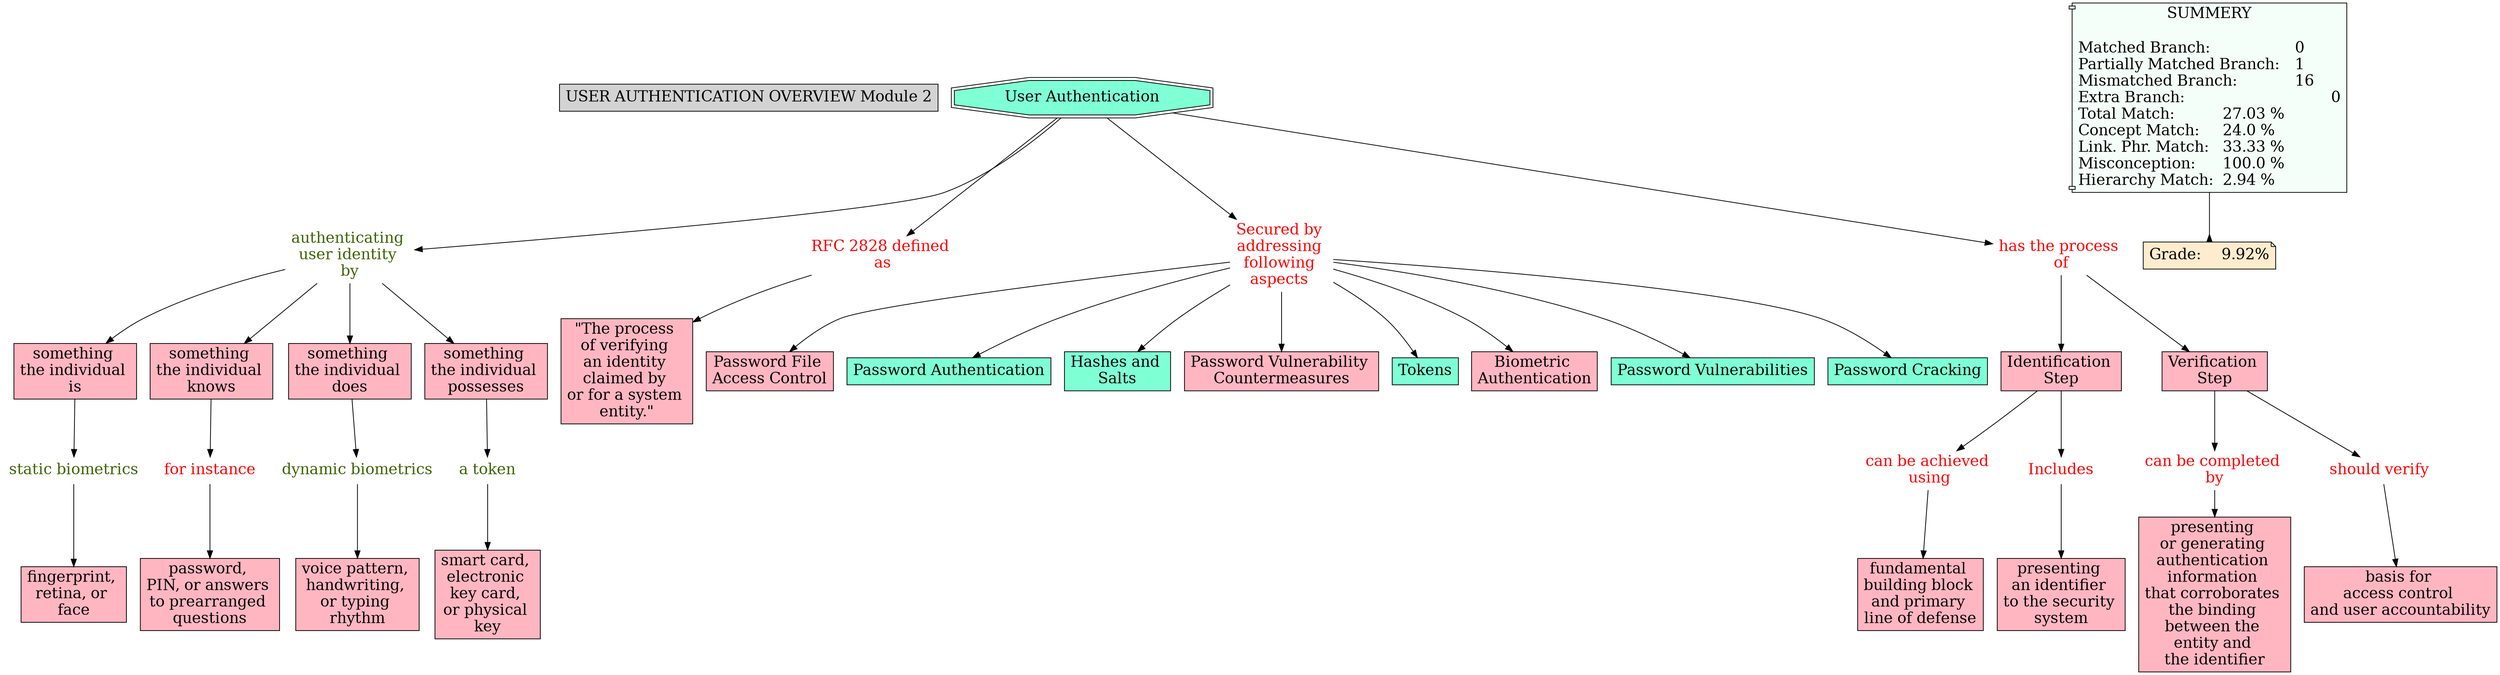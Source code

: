 // The Round Table
digraph {
	"1S3Z7MBCZ-13LSBRL-9HM" [label="USER AUTHENTICATION OVERVIEW Module 2" Gsplines=true fontsize=20 shape=rect style=filled]
	"1SX6VWZ94-1T3BZHH-5R8" [label="authenticating 
user identity 
by" Gsplines=true fontcolor="#3B6300" fontsize=20 shape=none]
	"1SX6VWZ8W-225X8FQ-5HH" [label="something 
the individual 
is" Gsplines=true fillcolor="#FFB6C1" fontsize=20 shape=rect style=filled]
	"1SX6VWZ94-1T3BZHH-5R8" -> "1SX6VWZ8W-225X8FQ-5HH" [constraint=true]
	"1SX6VWZ8W-1MDX62Z-5HL" [label="User Authentication
" Gsplines=true fillcolor=aquamarine fontsize=20 shape=doubleoctagon style=filled]
	"1SX6VWZ92-204ZBPY-5NL" [label="RFC 2828 defined 
as" Gsplines=true fontcolor=red fontsize=20 shape=none]
	"1SX6VWZ8W-1MDX62Z-5HL" -> "1SX6VWZ92-204ZBPY-5NL" [constraint=true]
	"1SX6VWZ92-PG1XCV-5P2" [label="Secured by 
addressing 
following 
aspects " Gsplines=true fontcolor=red fontsize=20 shape=none]
	"1SX6VWZ8Y-369GKQ-5K1" [label="Password File 
Access Control
" Gsplines=true fillcolor="#FFB6C1" fontsize=20 shape=rect style=filled]
	"1SX6VWZ92-PG1XCV-5P2" -> "1SX6VWZ8Y-369GKQ-5K1" [constraint=true]
	"1SX6VWZ90-MJYXTQ-5LM" [label="can be achieved 
using" Gsplines=true fontcolor=red fontsize=20 shape=none]
	"1SX6VWZ8Y-27M77YW-5JN" [label="fundamental 
building block 
and primary 
line of defense
" Gsplines=true fillcolor="#FFB6C1" fontsize=20 shape=rect style=filled]
	"1SX6VWZ90-MJYXTQ-5LM" -> "1SX6VWZ8Y-27M77YW-5JN" [constraint=true]
	"1SX6VWZ8W-1MDX62Z-5HL" [label="User Authentication
" Gsplines=true fillcolor=aquamarine fontsize=20 shape=doubleoctagon style=filled]
	"1SX6VWZ94-26DSKH1-5QN" [label="has the process 
of" Gsplines=true fontcolor=red fontsize=20 shape=none]
	"1SX6VWZ8W-1MDX62Z-5HL" -> "1SX6VWZ94-26DSKH1-5QN" [constraint=true]
	"1SX6VWZ95-82H3XM-5S6" [label="for instance
" Gsplines=true fontcolor=red fontsize=20 shape=none]
	"1SX6VWZ8X-18ZP5H2-5JG" [label="password, 
PIN, or answers 
to prearranged 
questions" Gsplines=true fillcolor="#FFB6C1" fontsize=20 shape=rect style=filled]
	"1SX6VWZ95-82H3XM-5S6" -> "1SX6VWZ8X-18ZP5H2-5JG" [constraint=true]
	"1SX6VWZ8V-13FVP9F-5H9" [label="Identification 
Step" Gsplines=true fillcolor="#FFB6C1" fontsize=20 shape=rect style=filled]
	"1SX6VWZ8Z-29Q0ZK3-5L4" [label=Includes Gsplines=true fontcolor=red fontsize=20 shape=none]
	"1SX6VWZ8V-13FVP9F-5H9" -> "1SX6VWZ8Z-29Q0ZK3-5L4" [constraint=true]
	"1SX6VWZ94-1T3BZHH-5R8" [label="authenticating 
user identity 
by" Gsplines=true fontcolor="#3B6300" fontsize=20 shape=none]
	"1SX6VWZ8W-1MQK70D-5HP" [label="something 
the individual 
knows" Gsplines=true fillcolor="#FFB6C1" fontsize=20 shape=rect style=filled]
	"1SX6VWZ94-1T3BZHH-5R8" -> "1SX6VWZ8W-1MQK70D-5HP" [constraint=true]
	"1SX6VWZ96-1FGSRTN-5SQ" [label="dynamic biometrics
" Gsplines=true fontcolor="#3B6300" fontsize=20 shape=none]
	"1SX6VWZ8X-LPQ1PR-5JC" [label="voice pattern, 
handwriting, 
or typing 
rhythm" Gsplines=true fillcolor="#FFB6C1" fontsize=20 shape=rect style=filled]
	"1SX6VWZ96-1FGSRTN-5SQ" -> "1SX6VWZ8X-LPQ1PR-5JC" [constraint=true]
	"1SX6VWZ92-PG1XCV-5P2" [label="Secured by 
addressing 
following 
aspects " Gsplines=true fontcolor=red fontsize=20 shape=none]
	"1SX6VWZ8Y-20TP3L8-5K4" [label="Password Authentication
" Gsplines=true fillcolor=aquamarine fontsize=20 shape=rect style=filled]
	"1SX6VWZ92-PG1XCV-5P2" -> "1SX6VWZ8Y-20TP3L8-5K4" [constraint=true]
	"1SX6VWZ8W-N5BL4N-5HS" [label="something 
the individual 
does" Gsplines=true fillcolor="#FFB6C1" fontsize=20 shape=rect style=filled]
	"1SX6VWZ96-1FGSRTN-5SQ" [label="dynamic biometrics
" Gsplines=true fontcolor="#3B6300" fontsize=20 shape=none]
	"1SX6VWZ8W-N5BL4N-5HS" -> "1SX6VWZ96-1FGSRTN-5SQ" [constraint=true]
	"1SX6VWZ94-1T3BZHH-5R8" [label="authenticating 
user identity 
by" Gsplines=true fontcolor="#3B6300" fontsize=20 shape=none]
	"1SX6VWZ8V-1WFTVCZ-5H6" [label="something 
the individual 
possesses" Gsplines=true fillcolor="#FFB6C1" fontsize=20 shape=rect style=filled]
	"1SX6VWZ94-1T3BZHH-5R8" -> "1SX6VWZ8V-1WFTVCZ-5H6" [constraint=true]
	"1SX6VWZ8W-1MDX62Z-5HL" [label="User Authentication
" Gsplines=true fillcolor=aquamarine fontsize=20 shape=doubleoctagon style=filled]
	"1SX6VWZ92-PG1XCV-5P2" [label="Secured by 
addressing 
following 
aspects " Gsplines=true fontcolor=red fontsize=20 shape=none]
	"1SX6VWZ8W-1MDX62Z-5HL" -> "1SX6VWZ92-PG1XCV-5P2" [constraint=true]
	"1SX6VWZ92-PG1XCV-5P2" [label="Secured by 
addressing 
following 
aspects " Gsplines=true fontcolor=red fontsize=20 shape=none]
	"1SX6VWZ8Z-249PVVS-5KB" [label="Hashes and 
Salts" Gsplines=true fillcolor=aquamarine fontsize=20 shape=rect style=filled]
	"1SX6VWZ92-PG1XCV-5P2" -> "1SX6VWZ8Z-249PVVS-5KB" [constraint=true]
	"1SX6VWZ91-PGDML3-5MM" [label="can be completed 
by" Gsplines=true fontcolor=red fontsize=20 shape=none]
	"1SX6VWZ8Y-1GKN55L-5JY" [label="presenting 
or generating 
authentication 
information 
that corroborates 
the binding 
between the 
entity and 
the identifier
" Gsplines=true fillcolor="#FFB6C1" fontsize=20 shape=rect style=filled]
	"1SX6VWZ91-PGDML3-5MM" -> "1SX6VWZ8Y-1GKN55L-5JY" [constraint=true]
	"1SX6VWZ8W-1SBRHG4-5HD" [label="Verification 
Step" Gsplines=true fillcolor="#FFB6C1" fontsize=20 shape=rect style=filled]
	"1SX6VWZ91-PGDML3-5MM" [label="can be completed 
by" Gsplines=true fontcolor=red fontsize=20 shape=none]
	"1SX6VWZ8W-1SBRHG4-5HD" -> "1SX6VWZ91-PGDML3-5MM" [constraint=true]
	"1SX6VWZ8W-1MDX62Z-5HL" [label="User Authentication
" Gsplines=true fillcolor=aquamarine fontsize=20 shape=doubleoctagon style=filled]
	"1SX6VWZ94-1T3BZHH-5R8" [label="authenticating 
user identity 
by" Gsplines=true fontcolor="#3B6300" fontsize=20 shape=none]
	"1SX6VWZ8W-1MDX62Z-5HL" -> "1SX6VWZ94-1T3BZHH-5R8" [constraint=true]
	"1SX6VWZ8W-1MQK70D-5HP" [label="something 
the individual 
knows" Gsplines=true fillcolor="#FFB6C1" fontsize=20 shape=rect style=filled]
	"1SX6VWZ95-82H3XM-5S6" [label="for instance
" Gsplines=true fontcolor=red fontsize=20 shape=none]
	"1SX6VWZ8W-1MQK70D-5HP" -> "1SX6VWZ95-82H3XM-5S6" [constraint=true]
	"1SX6VWZ90-25Y1T49-5M3" [label="should verify 
" Gsplines=true fontcolor=red fontsize=20 shape=none]
	"1SX6VWZ8Y-NGBKJ5-5JV" [label="basis for 
access control 
and user accountability
" Gsplines=true fillcolor="#FFB6C1" fontsize=20 shape=rect style=filled]
	"1SX6VWZ90-25Y1T49-5M3" -> "1SX6VWZ8Y-NGBKJ5-5JV" [constraint=true]
	"1SX6VWZ94-26DSKH1-5QN" [label="has the process 
of" Gsplines=true fontcolor=red fontsize=20 shape=none]
	"1SX6VWZ8V-13FVP9F-5H9" [label="Identification 
Step" Gsplines=true fillcolor="#FFB6C1" fontsize=20 shape=rect style=filled]
	"1SX6VWZ94-26DSKH1-5QN" -> "1SX6VWZ8V-13FVP9F-5H9" [constraint=true]
	"1SX6VWZ8Z-29Q0ZK3-5L4" [label=Includes Gsplines=true fontcolor=red fontsize=20 shape=none]
	"1SX6VWZ8Y-165JWQ3-5JR" [label="presenting 
an identifier 
to the security 
system" Gsplines=true fillcolor="#FFB6C1" fontsize=20 shape=rect style=filled]
	"1SX6VWZ8Z-29Q0ZK3-5L4" -> "1SX6VWZ8Y-165JWQ3-5JR" [constraint=true]
	"1SX6VWZ92-204ZBPY-5NL" [label="RFC 2828 defined 
as" Gsplines=true fontcolor=red fontsize=20 shape=none]
	"1SX6VWZ8V-22CX572-5H2" [label="\"The process 
of verifying 
an identity 
claimed by 
or for a system 
entity.\"" Gsplines=true fillcolor="#FFB6C1" fontsize=20 shape=rect style=filled]
	"1SX6VWZ92-204ZBPY-5NL" -> "1SX6VWZ8V-22CX572-5H2" [constraint=true]
	"1SX6VWZ8W-225X8FQ-5HH" [label="something 
the individual 
is" Gsplines=true fillcolor="#FFB6C1" fontsize=20 shape=rect style=filled]
	"1SX6VWZ92-26X6M0V-5N3" [label="static biometrics
" Gsplines=true fontcolor="#3B6300" fontsize=20 shape=none]
	"1SX6VWZ8W-225X8FQ-5HH" -> "1SX6VWZ92-26X6M0V-5N3" [constraint=true]
	"1SX6VWZ92-PG1XCV-5P2" [label="Secured by 
addressing 
following 
aspects " Gsplines=true fontcolor=red fontsize=20 shape=none]
	"1SX6VWZ8X-651CDN-5JK" [label="Password Vulnerability 
Countermeasures" Gsplines=true fillcolor="#FFB6C1" fontsize=20 shape=rect style=filled]
	"1SX6VWZ92-PG1XCV-5P2" -> "1SX6VWZ8X-651CDN-5JK" [constraint=true]
	"1SX6VWZ92-PG1XCV-5P2" [label="Secured by 
addressing 
following 
aspects " Gsplines=true fontcolor=red fontsize=20 shape=none]
	"1SX6VWZ8W-J49Z6K-5HZ" [label=Tokens Gsplines=true fillcolor=aquamarine fontsize=20 shape=rect style=filled]
	"1SX6VWZ92-PG1XCV-5P2" -> "1SX6VWZ8W-J49Z6K-5HZ" [constraint=true]
	"1SX6VWZ92-PG1XCV-5P2" [label="Secured by 
addressing 
following 
aspects " Gsplines=true fontcolor=red fontsize=20 shape=none]
	"1SX6VWZ8Z-15G046-5K7" [label="Biometric 
Authentication" Gsplines=true fillcolor="#FFB6C1" fontsize=20 shape=rect style=filled]
	"1SX6VWZ92-PG1XCV-5P2" -> "1SX6VWZ8Z-15G046-5K7" [constraint=true]
	"1SX6VWZ94-1T3BZHH-5R8" [label="authenticating 
user identity 
by" Gsplines=true fontcolor="#3B6300" fontsize=20 shape=none]
	"1SX6VWZ8W-N5BL4N-5HS" [label="something 
the individual 
does" Gsplines=true fillcolor="#FFB6C1" fontsize=20 shape=rect style=filled]
	"1SX6VWZ94-1T3BZHH-5R8" -> "1SX6VWZ8W-N5BL4N-5HS" [constraint=true]
	"1SX6VWZ8V-1WFTVCZ-5H6" [label="something 
the individual 
possesses" Gsplines=true fillcolor="#FFB6C1" fontsize=20 shape=rect style=filled]
	"1SX6VWZ8Z-1GW2V4Q-5KN" [label="a token" Gsplines=true fontcolor="#3B6300" fontsize=20 shape=none]
	"1SX6VWZ8V-1WFTVCZ-5H6" -> "1SX6VWZ8Z-1GW2V4Q-5KN" [constraint=true]
	"1SX6VWZ94-26DSKH1-5QN" [label="has the process 
of" Gsplines=true fontcolor=red fontsize=20 shape=none]
	"1SX6VWZ8W-1SBRHG4-5HD" [label="Verification 
Step" Gsplines=true fillcolor="#FFB6C1" fontsize=20 shape=rect style=filled]
	"1SX6VWZ94-26DSKH1-5QN" -> "1SX6VWZ8W-1SBRHG4-5HD" [constraint=true]
	"1SX6VWZ92-PG1XCV-5P2" [label="Secured by 
addressing 
following 
aspects " Gsplines=true fontcolor=red fontsize=20 shape=none]
	"1SX6VWZ8W-2GDLBG-5HW" [label="Password Vulnerabilities
" Gsplines=true fillcolor=aquamarine fontsize=20 shape=rect style=filled]
	"1SX6VWZ92-PG1XCV-5P2" -> "1SX6VWZ8W-2GDLBG-5HW" [constraint=true]
	"1SX6VWZ92-26X6M0V-5N3" [label="static biometrics
" Gsplines=true fontcolor="#3B6300" fontsize=20 shape=none]
	"1SX6VWZ8X-5YLD4R-5J8" [label="fingerprint, 
retina, or 
face" Gsplines=true fillcolor="#FFB6C1" fontsize=20 shape=rect style=filled]
	"1SX6VWZ92-26X6M0V-5N3" -> "1SX6VWZ8X-5YLD4R-5J8" [constraint=true]
	"1SX6VWZ8V-13FVP9F-5H9" [label="Identification 
Step" Gsplines=true fillcolor="#FFB6C1" fontsize=20 shape=rect style=filled]
	"1SX6VWZ90-MJYXTQ-5LM" [label="can be achieved 
using" Gsplines=true fontcolor=red fontsize=20 shape=none]
	"1SX6VWZ8V-13FVP9F-5H9" -> "1SX6VWZ90-MJYXTQ-5LM" [constraint=true]
	"1SX6VWZ92-PG1XCV-5P2" [label="Secured by 
addressing 
following 
aspects " Gsplines=true fontcolor=red fontsize=20 shape=none]
	"1SX6VWZ8X-180PRY1-5J5" [label="Password Cracking
" Gsplines=true fillcolor=aquamarine fontsize=20 shape=rect style=filled]
	"1SX6VWZ92-PG1XCV-5P2" -> "1SX6VWZ8X-180PRY1-5J5" [constraint=true]
	"1SX6VWZ8Z-1GW2V4Q-5KN" [label="a token" Gsplines=true fontcolor="#3B6300" fontsize=20 shape=none]
	"1SX6VWZ8X-25ZTZQR-5J2" [label="smart card, 
electronic 
key card, 
or physical 
key" Gsplines=true fillcolor="#FFB6C1" fontsize=20 shape=rect style=filled]
	"1SX6VWZ8Z-1GW2V4Q-5KN" -> "1SX6VWZ8X-25ZTZQR-5J2" [constraint=true]
	"1SX6VWZ8W-1SBRHG4-5HD" [label="Verification 
Step" Gsplines=true fillcolor="#FFB6C1" fontsize=20 shape=rect style=filled]
	"1SX6VWZ90-25Y1T49-5M3" [label="should verify 
" Gsplines=true fontcolor=red fontsize=20 shape=none]
	"1SX6VWZ8W-1SBRHG4-5HD" -> "1SX6VWZ90-25Y1T49-5M3" [constraint=true]
	Stat [label="SUMMERY

Matched Branch:			0\lPartially Matched Branch:	1\lMismatched Branch:		16\lExtra Branch:				0\lTotal Match:		27.03 %\lConcept Match:	24.0 %\lLink. Phr. Match:	33.33 %\lMisconception:	100.0 %\lHierarchy Match:	2.94 %\l" Gsplines=true fillcolor="#F5FFFA" fontsize=20 shape=component style=filled]
	Grade [label="Grade:	9.92%" Gsplines=true fillcolor="#FFEBCD" fontsize=20 shape=note style=filled]
	Stat -> Grade [arrowhead=inv color=black constraint=true]
}
